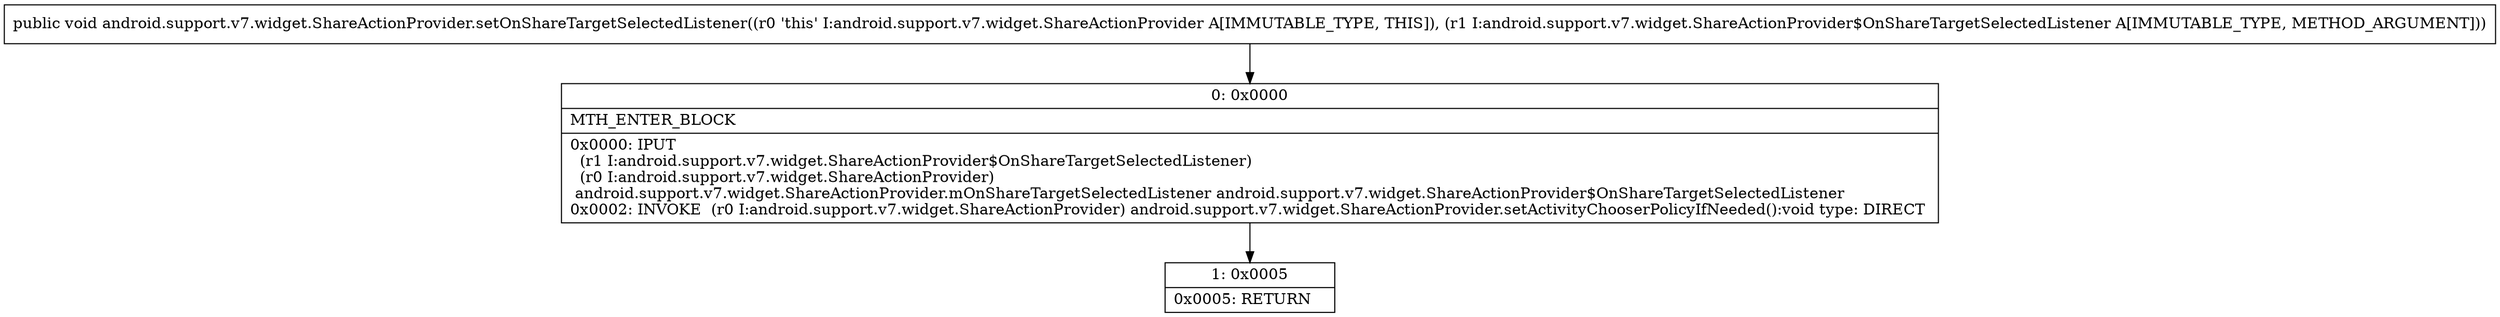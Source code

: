 digraph "CFG forandroid.support.v7.widget.ShareActionProvider.setOnShareTargetSelectedListener(Landroid\/support\/v7\/widget\/ShareActionProvider$OnShareTargetSelectedListener;)V" {
Node_0 [shape=record,label="{0\:\ 0x0000|MTH_ENTER_BLOCK\l|0x0000: IPUT  \l  (r1 I:android.support.v7.widget.ShareActionProvider$OnShareTargetSelectedListener)\l  (r0 I:android.support.v7.widget.ShareActionProvider)\l android.support.v7.widget.ShareActionProvider.mOnShareTargetSelectedListener android.support.v7.widget.ShareActionProvider$OnShareTargetSelectedListener \l0x0002: INVOKE  (r0 I:android.support.v7.widget.ShareActionProvider) android.support.v7.widget.ShareActionProvider.setActivityChooserPolicyIfNeeded():void type: DIRECT \l}"];
Node_1 [shape=record,label="{1\:\ 0x0005|0x0005: RETURN   \l}"];
MethodNode[shape=record,label="{public void android.support.v7.widget.ShareActionProvider.setOnShareTargetSelectedListener((r0 'this' I:android.support.v7.widget.ShareActionProvider A[IMMUTABLE_TYPE, THIS]), (r1 I:android.support.v7.widget.ShareActionProvider$OnShareTargetSelectedListener A[IMMUTABLE_TYPE, METHOD_ARGUMENT])) }"];
MethodNode -> Node_0;
Node_0 -> Node_1;
}

